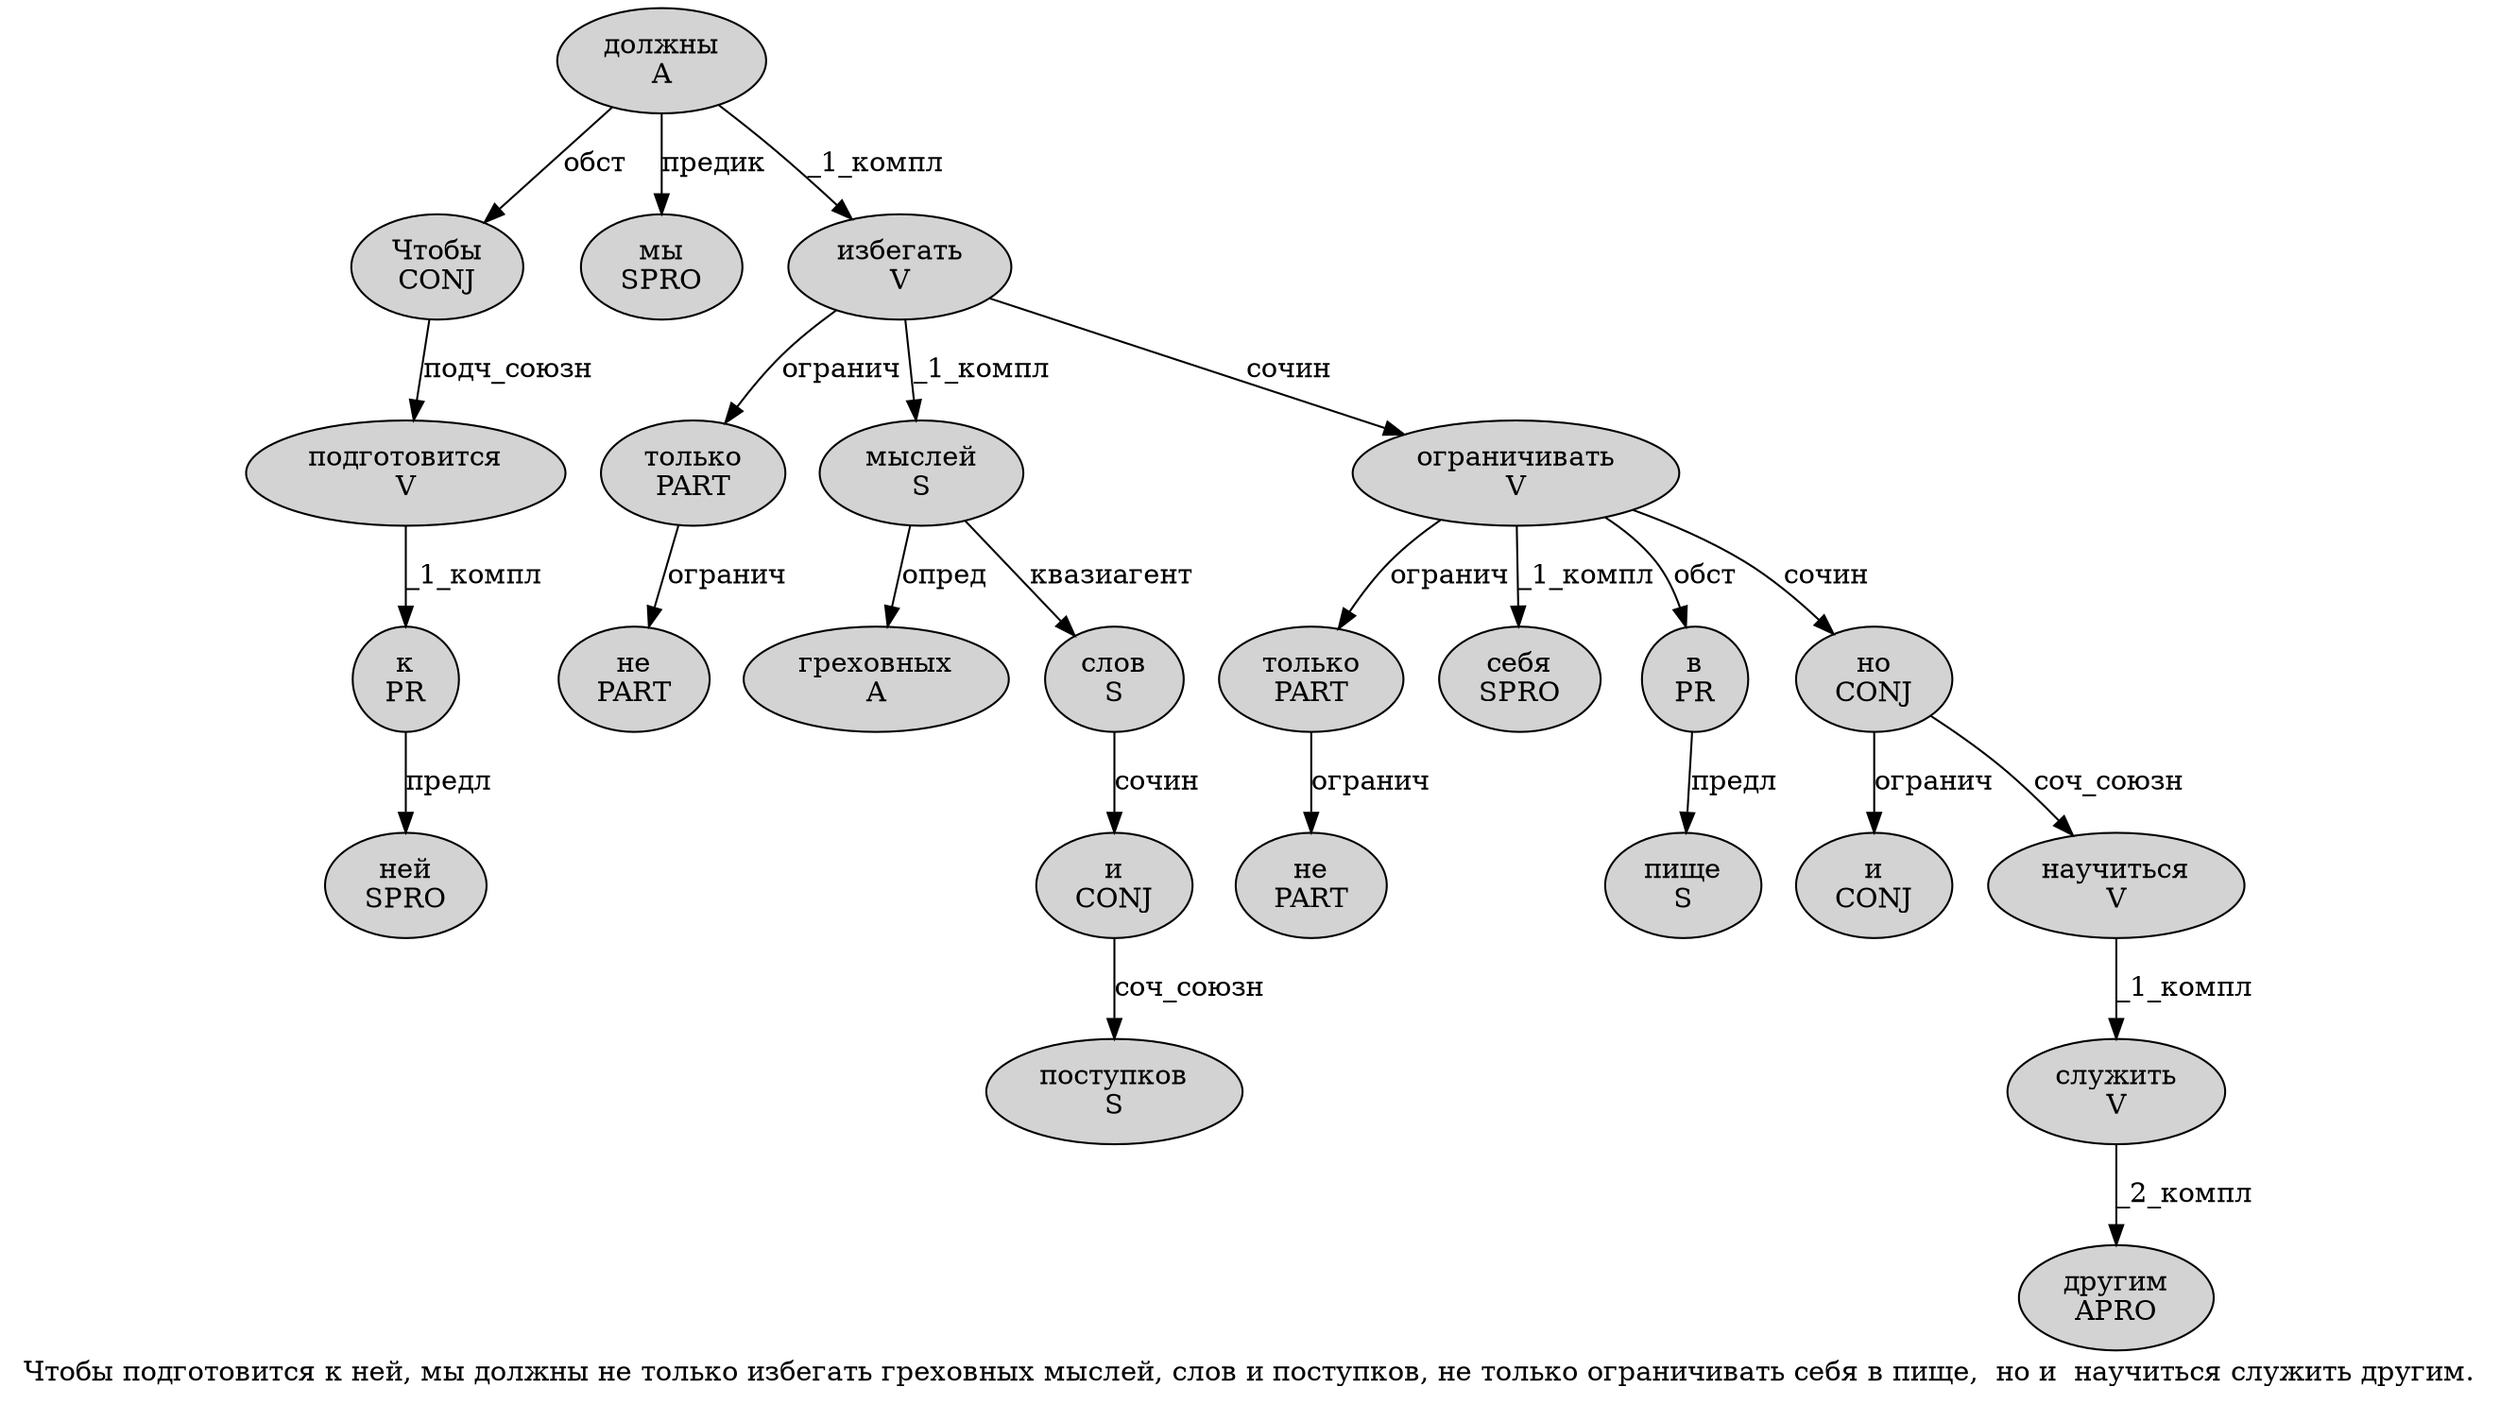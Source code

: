 digraph SENTENCE_457 {
	graph [label="Чтобы подготовится к ней, мы должны не только избегать греховных мыслей, слов и поступков, не только ограничивать себя в пище,  но и  научиться служить другим."]
	node [style=filled]
		0 [label="Чтобы
CONJ" color="" fillcolor=lightgray penwidth=1 shape=ellipse]
		1 [label="подготовится
V" color="" fillcolor=lightgray penwidth=1 shape=ellipse]
		2 [label="к
PR" color="" fillcolor=lightgray penwidth=1 shape=ellipse]
		3 [label="ней
SPRO" color="" fillcolor=lightgray penwidth=1 shape=ellipse]
		5 [label="мы
SPRO" color="" fillcolor=lightgray penwidth=1 shape=ellipse]
		6 [label="должны
A" color="" fillcolor=lightgray penwidth=1 shape=ellipse]
		7 [label="не
PART" color="" fillcolor=lightgray penwidth=1 shape=ellipse]
		8 [label="только
PART" color="" fillcolor=lightgray penwidth=1 shape=ellipse]
		9 [label="избегать
V" color="" fillcolor=lightgray penwidth=1 shape=ellipse]
		10 [label="греховных
A" color="" fillcolor=lightgray penwidth=1 shape=ellipse]
		11 [label="мыслей
S" color="" fillcolor=lightgray penwidth=1 shape=ellipse]
		13 [label="слов
S" color="" fillcolor=lightgray penwidth=1 shape=ellipse]
		14 [label="и
CONJ" color="" fillcolor=lightgray penwidth=1 shape=ellipse]
		15 [label="поступков
S" color="" fillcolor=lightgray penwidth=1 shape=ellipse]
		17 [label="не
PART" color="" fillcolor=lightgray penwidth=1 shape=ellipse]
		18 [label="только
PART" color="" fillcolor=lightgray penwidth=1 shape=ellipse]
		19 [label="ограничивать
V" color="" fillcolor=lightgray penwidth=1 shape=ellipse]
		20 [label="себя
SPRO" color="" fillcolor=lightgray penwidth=1 shape=ellipse]
		21 [label="в
PR" color="" fillcolor=lightgray penwidth=1 shape=ellipse]
		22 [label="пище
S" color="" fillcolor=lightgray penwidth=1 shape=ellipse]
		24 [label="но
CONJ" color="" fillcolor=lightgray penwidth=1 shape=ellipse]
		25 [label="и
CONJ" color="" fillcolor=lightgray penwidth=1 shape=ellipse]
		26 [label="научиться
V" color="" fillcolor=lightgray penwidth=1 shape=ellipse]
		27 [label="служить
V" color="" fillcolor=lightgray penwidth=1 shape=ellipse]
		28 [label="другим
APRO" color="" fillcolor=lightgray penwidth=1 shape=ellipse]
			6 -> 0 [label="обст"]
			6 -> 5 [label="предик"]
			6 -> 9 [label="_1_компл"]
			13 -> 14 [label="сочин"]
			11 -> 10 [label="опред"]
			11 -> 13 [label="квазиагент"]
			21 -> 22 [label="предл"]
			26 -> 27 [label="_1_компл"]
			8 -> 7 [label="огранич"]
			9 -> 8 [label="огранич"]
			9 -> 11 [label="_1_компл"]
			9 -> 19 [label="сочин"]
			27 -> 28 [label="_2_компл"]
			18 -> 17 [label="огранич"]
			2 -> 3 [label="предл"]
			0 -> 1 [label="подч_союзн"]
			14 -> 15 [label="соч_союзн"]
			24 -> 25 [label="огранич"]
			24 -> 26 [label="соч_союзн"]
			1 -> 2 [label="_1_компл"]
			19 -> 18 [label="огранич"]
			19 -> 20 [label="_1_компл"]
			19 -> 21 [label="обст"]
			19 -> 24 [label="сочин"]
}